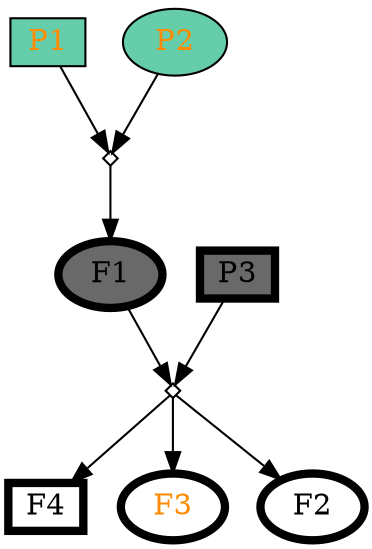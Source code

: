 digraph {
	F4 [shape=box fillcolor=white fontcolor=black height=0.3 regular=0 shape=box style="filled,setlinewidth(4)" width=0.5]
	P3xF1 -> F4
	F3 [shape=box fillcolor=white fontcolor=darkorange height=0.3 regular=0 shape=ellipse style="filled,setlinewidth(4)" width=0.5]
	P3xF1 -> F3
	F2 [shape=box fillcolor=white fontcolor=black height=0.3 regular=0 shape=ellipse style="filled,setlinewidth(4)" width=0.5]
	P3xF1 -> F2
	F1 [shape=box fillcolor=dimgrey fontcolor=black height=0.3 regular=0 shape=ellipse style="filled,setlinewidth(4)" width=0.5]
	P1xP2 -> F1
	F1 -> P3xF1
	P3 [shape=box fillcolor=dimgrey fontcolor=black height=0.3 regular=0 shape=box style="filled,setlinewidth(4)" width=0.5]
	P3 -> P3xF1
	P1 [shape=box fillcolor=aquamarine3 fontcolor=darkorange height=0.3 regular=0 shape=box style=filled width=0.5]
	P1 -> P1xP2
	P2 [shape=box fillcolor=aquamarine3 fontcolor=darkorange height=0.3 regular=0 shape=ellipse style=filled width=0.5]
	P2 -> P1xP2
	P3xF1 [label="" height=.1 shape=diamond width=.1]
	P1xP2 [label="" height=.1 shape=diamond width=.1]
}
